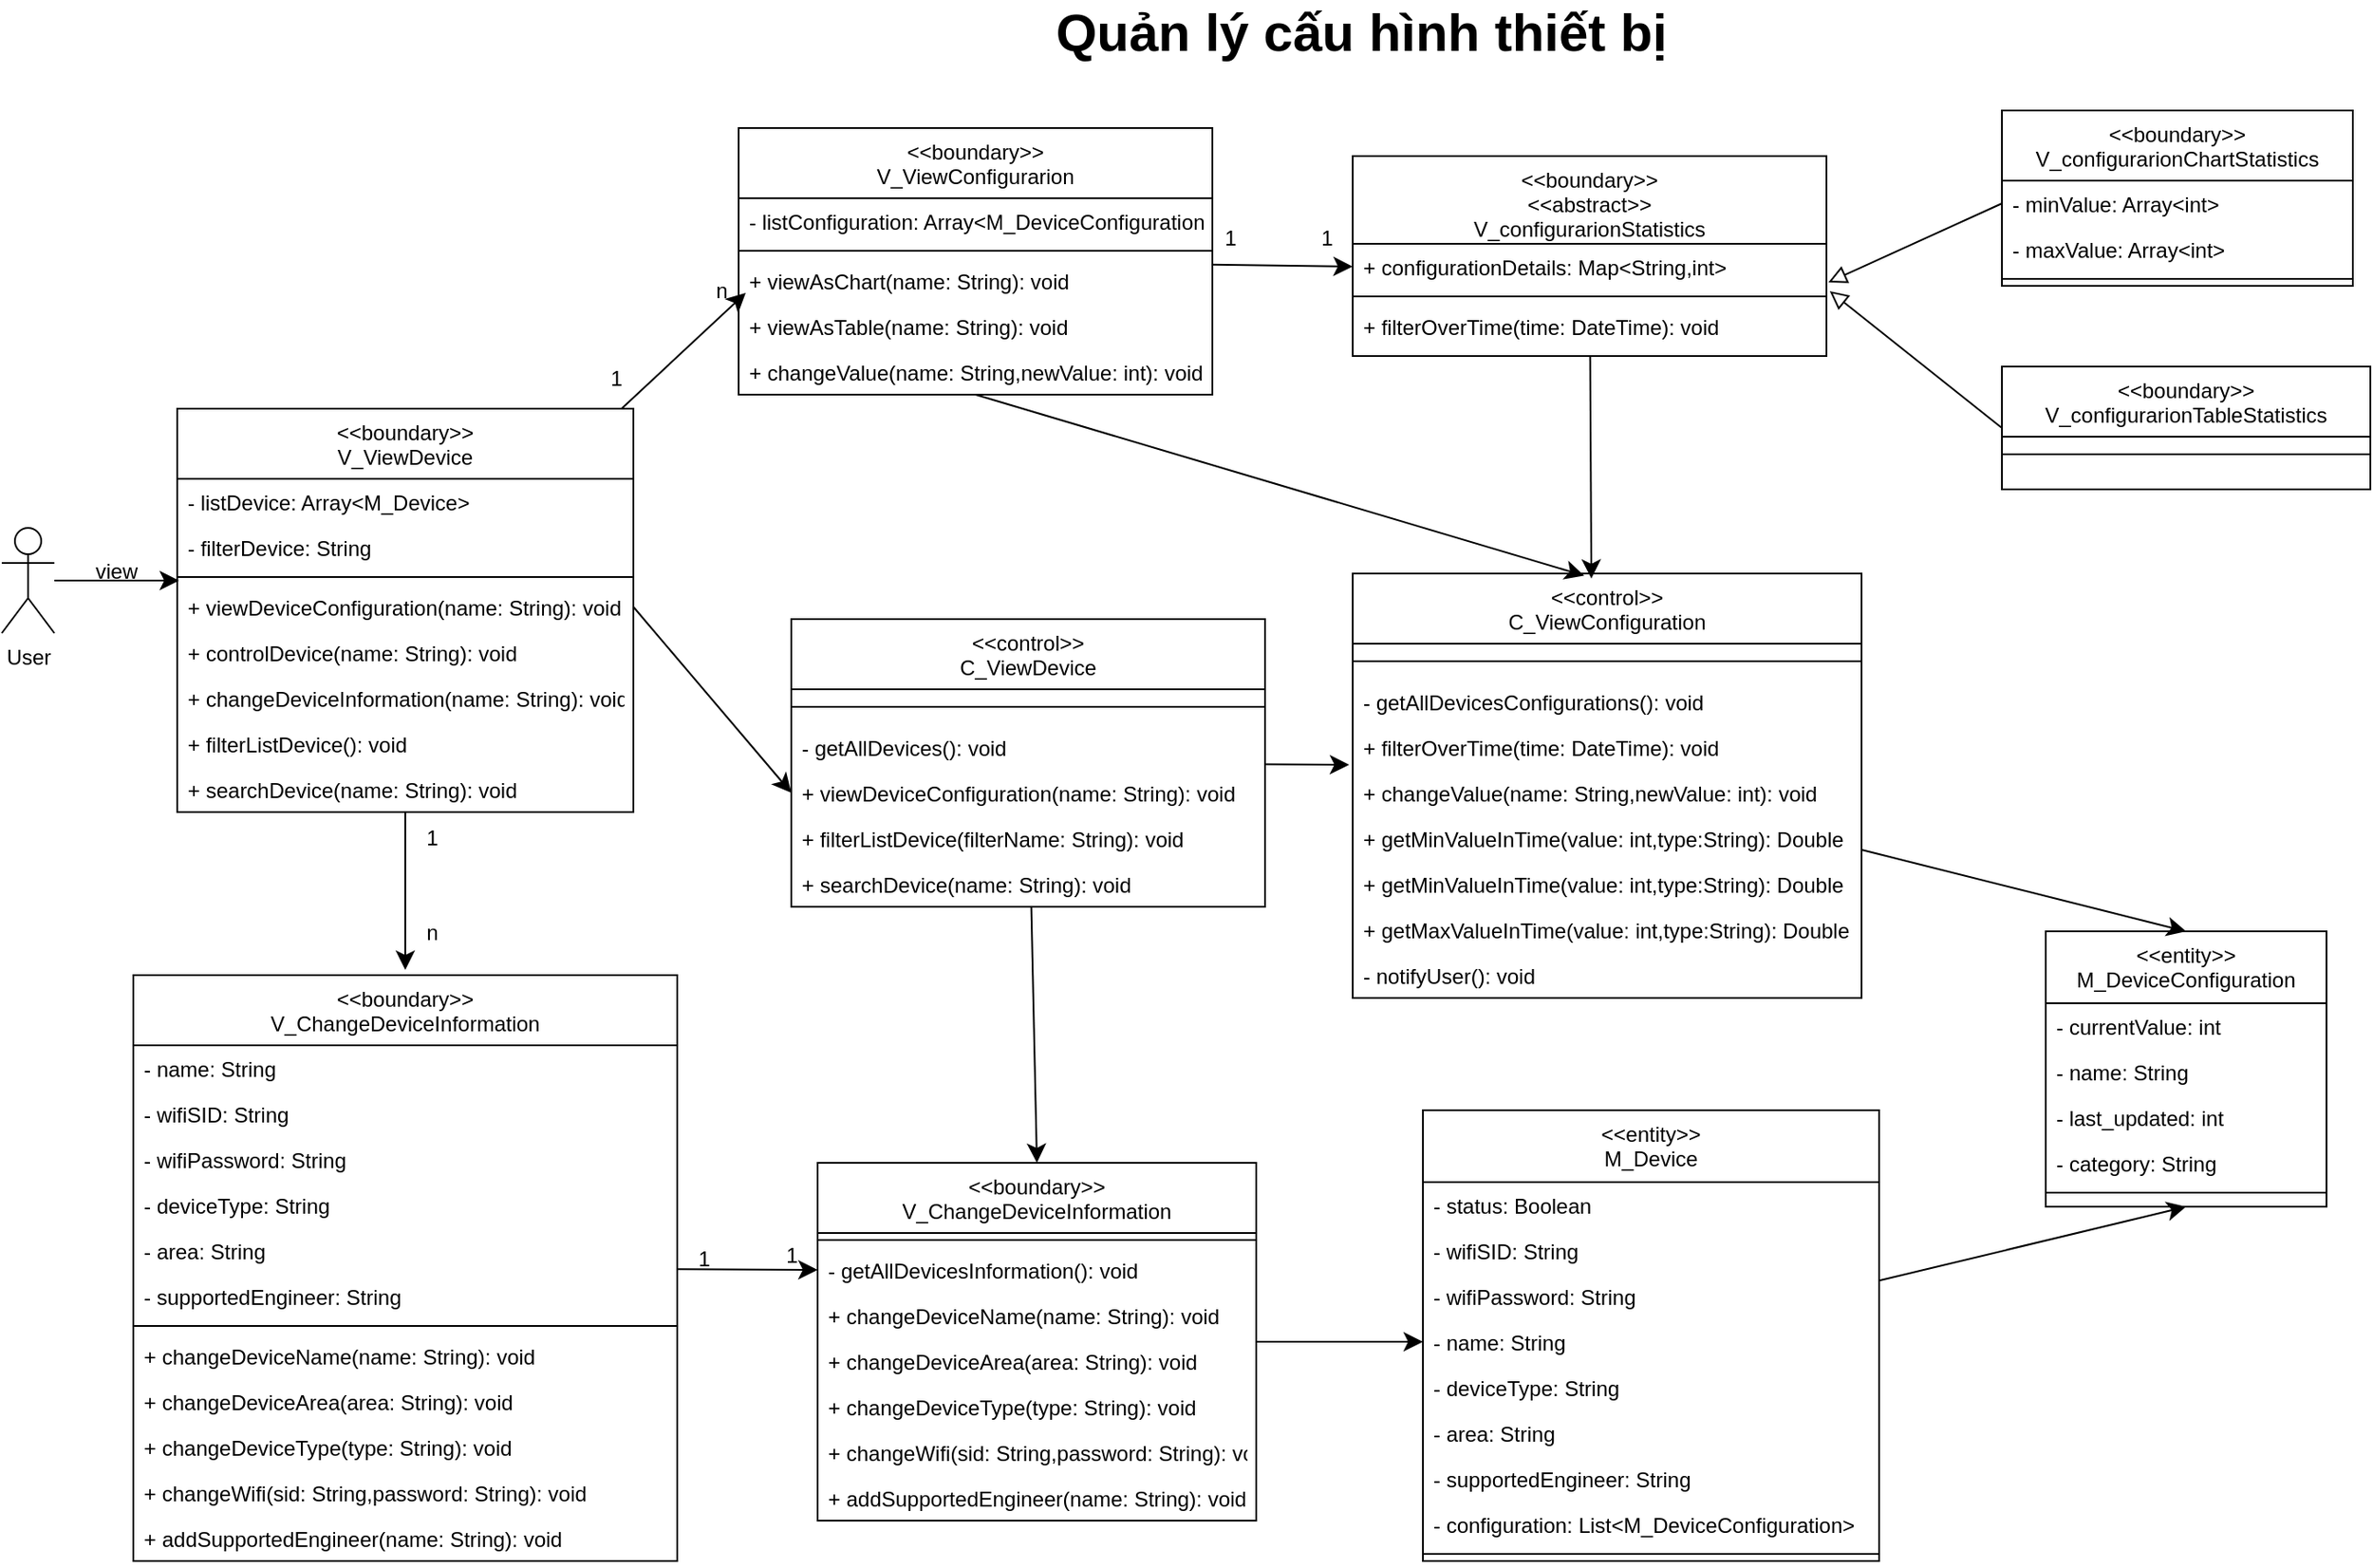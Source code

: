 <mxfile version="27.0.3">
  <diagram name="Trang-1" id="eJiJjpvT21NfM8UGQgcI">
    <mxGraphModel dx="2253" dy="1959" grid="1" gridSize="10" guides="1" tooltips="1" connect="1" arrows="1" fold="1" page="1" pageScale="1" pageWidth="827" pageHeight="1169" math="0" shadow="0">
      <root>
        <mxCell id="0" />
        <mxCell id="1" parent="0" />
        <mxCell id="5QkuTEQZuYpAWaHq0umf-1" value="User" style="shape=umlActor;verticalLabelPosition=bottom;verticalAlign=top;html=1;outlineConnect=0;" parent="1" vertex="1">
          <mxGeometry x="-110" y="198" width="30" height="60" as="geometry" />
        </mxCell>
        <mxCell id="5QkuTEQZuYpAWaHq0umf-2" style="edgeStyle=none;curved=1;rounded=0;orthogonalLoop=1;jettySize=auto;html=1;entryX=0;entryY=0.5;entryDx=0;entryDy=0;fontSize=12;startSize=8;endSize=8;" parent="1" source="5QkuTEQZuYpAWaHq0umf-3" target="5QkuTEQZuYpAWaHq0umf-45" edge="1">
          <mxGeometry relative="1" as="geometry" />
        </mxCell>
        <mxCell id="5QkuTEQZuYpAWaHq0umf-3" value="&lt;&lt;boundary&gt;&gt;&#xa;V_ViewConfigurarion&#xa;&#xa;" style="swimlane;fontStyle=0;align=center;verticalAlign=top;childLayout=stackLayout;horizontal=1;startSize=40;horizontalStack=0;resizeParent=1;resizeLast=0;collapsible=1;marginBottom=0;rounded=0;shadow=0;strokeWidth=1;" parent="1" vertex="1">
          <mxGeometry x="310" y="-30" width="270" height="152" as="geometry">
            <mxRectangle x="230" y="140" width="160" height="26" as="alternateBounds" />
          </mxGeometry>
        </mxCell>
        <mxCell id="5QkuTEQZuYpAWaHq0umf-4" value="- listConfiguration: Array&lt;M_DeviceConfiguration&gt;" style="text;align=left;verticalAlign=top;spacingLeft=4;spacingRight=4;overflow=hidden;rotatable=0;points=[[0,0.5],[1,0.5]];portConstraint=eastwest;" parent="5QkuTEQZuYpAWaHq0umf-3" vertex="1">
          <mxGeometry y="40" width="270" height="26" as="geometry" />
        </mxCell>
        <mxCell id="5QkuTEQZuYpAWaHq0umf-5" value="" style="line;html=1;strokeWidth=1;align=left;verticalAlign=middle;spacingTop=-1;spacingLeft=3;spacingRight=3;rotatable=0;labelPosition=right;points=[];portConstraint=eastwest;" parent="5QkuTEQZuYpAWaHq0umf-3" vertex="1">
          <mxGeometry y="66" width="270" height="8" as="geometry" />
        </mxCell>
        <mxCell id="5QkuTEQZuYpAWaHq0umf-6" value="+ viewAsChart(name: String): void" style="text;align=left;verticalAlign=top;spacingLeft=4;spacingRight=4;overflow=hidden;rotatable=0;points=[[0,0.5],[1,0.5]];portConstraint=eastwest;" parent="5QkuTEQZuYpAWaHq0umf-3" vertex="1">
          <mxGeometry y="74" width="270" height="26" as="geometry" />
        </mxCell>
        <mxCell id="5QkuTEQZuYpAWaHq0umf-7" value="+ viewAsTable(name: String): void" style="text;align=left;verticalAlign=top;spacingLeft=4;spacingRight=4;overflow=hidden;rotatable=0;points=[[0,0.5],[1,0.5]];portConstraint=eastwest;" parent="5QkuTEQZuYpAWaHq0umf-3" vertex="1">
          <mxGeometry y="100" width="270" height="26" as="geometry" />
        </mxCell>
        <mxCell id="5QkuTEQZuYpAWaHq0umf-8" value="+ changeValue(name: String,newValue: int): void" style="text;align=left;verticalAlign=top;spacingLeft=4;spacingRight=4;overflow=hidden;rotatable=0;points=[[0,0.5],[1,0.5]];portConstraint=eastwest;" parent="5QkuTEQZuYpAWaHq0umf-3" vertex="1">
          <mxGeometry y="126" width="270" height="26" as="geometry" />
        </mxCell>
        <mxCell id="5QkuTEQZuYpAWaHq0umf-9" value="&lt;&lt;entity&gt;&gt;&#xa;M_DeviceConfiguration" style="swimlane;fontStyle=0;align=center;verticalAlign=top;childLayout=stackLayout;horizontal=1;startSize=41;horizontalStack=0;resizeParent=1;resizeLast=0;collapsible=1;marginBottom=0;rounded=0;shadow=0;strokeWidth=1;" parent="1" vertex="1">
          <mxGeometry x="1055" y="428" width="160" height="157" as="geometry">
            <mxRectangle x="550" y="140" width="160" height="26" as="alternateBounds" />
          </mxGeometry>
        </mxCell>
        <mxCell id="5QkuTEQZuYpAWaHq0umf-10" value="- currentValue: int" style="text;align=left;verticalAlign=top;spacingLeft=4;spacingRight=4;overflow=hidden;rotatable=0;points=[[0,0.5],[1,0.5]];portConstraint=eastwest;" parent="5QkuTEQZuYpAWaHq0umf-9" vertex="1">
          <mxGeometry y="41" width="160" height="26" as="geometry" />
        </mxCell>
        <mxCell id="5QkuTEQZuYpAWaHq0umf-11" value="- name: String" style="text;align=left;verticalAlign=top;spacingLeft=4;spacingRight=4;overflow=hidden;rotatable=0;points=[[0,0.5],[1,0.5]];portConstraint=eastwest;rounded=0;shadow=0;html=0;" parent="5QkuTEQZuYpAWaHq0umf-9" vertex="1">
          <mxGeometry y="67" width="160" height="26" as="geometry" />
        </mxCell>
        <mxCell id="5QkuTEQZuYpAWaHq0umf-12" value="- last_updated: int" style="text;align=left;verticalAlign=top;spacingLeft=4;spacingRight=4;overflow=hidden;rotatable=0;points=[[0,0.5],[1,0.5]];portConstraint=eastwest;rounded=0;shadow=0;html=0;" parent="5QkuTEQZuYpAWaHq0umf-9" vertex="1">
          <mxGeometry y="93" width="160" height="26" as="geometry" />
        </mxCell>
        <mxCell id="5QkuTEQZuYpAWaHq0umf-13" value="- category: String" style="text;align=left;verticalAlign=top;spacingLeft=4;spacingRight=4;overflow=hidden;rotatable=0;points=[[0,0.5],[1,0.5]];portConstraint=eastwest;rounded=0;shadow=0;html=0;" parent="5QkuTEQZuYpAWaHq0umf-9" vertex="1">
          <mxGeometry y="119" width="160" height="26" as="geometry" />
        </mxCell>
        <mxCell id="5QkuTEQZuYpAWaHq0umf-14" value="" style="line;html=1;strokeWidth=1;align=left;verticalAlign=middle;spacingTop=-1;spacingLeft=3;spacingRight=3;rotatable=0;labelPosition=right;points=[];portConstraint=eastwest;" parent="5QkuTEQZuYpAWaHq0umf-9" vertex="1">
          <mxGeometry y="145" width="160" height="8" as="geometry" />
        </mxCell>
        <mxCell id="5QkuTEQZuYpAWaHq0umf-15" style="edgeStyle=none;curved=1;rounded=0;orthogonalLoop=1;jettySize=auto;html=1;entryX=0;entryY=0.5;entryDx=0;entryDy=0;fontSize=12;startSize=8;endSize=8;exitX=1;exitY=0.5;exitDx=0;exitDy=0;" parent="1" source="5QkuTEQZuYpAWaHq0umf-21" target="5QkuTEQZuYpAWaHq0umf-41" edge="1">
          <mxGeometry relative="1" as="geometry" />
        </mxCell>
        <mxCell id="5QkuTEQZuYpAWaHq0umf-16" style="edgeStyle=none;curved=1;rounded=0;orthogonalLoop=1;jettySize=auto;html=1;fontSize=12;startSize=8;endSize=8;" parent="1" source="5QkuTEQZuYpAWaHq0umf-17" edge="1">
          <mxGeometry relative="1" as="geometry">
            <mxPoint x="120" y="450" as="targetPoint" />
          </mxGeometry>
        </mxCell>
        <mxCell id="5QkuTEQZuYpAWaHq0umf-17" value="&lt;&lt;boundary&gt;&gt;&#xa;V_ViewDevice&#xa;&#xa;" style="swimlane;fontStyle=0;align=center;verticalAlign=top;childLayout=stackLayout;horizontal=1;startSize=40;horizontalStack=0;resizeParent=1;resizeLast=0;collapsible=1;marginBottom=0;rounded=0;shadow=0;strokeWidth=1;" parent="1" vertex="1">
          <mxGeometry x="-10" y="130" width="260" height="230" as="geometry">
            <mxRectangle x="230" y="140" width="160" height="26" as="alternateBounds" />
          </mxGeometry>
        </mxCell>
        <mxCell id="5QkuTEQZuYpAWaHq0umf-18" value="- listDevice: Array&lt;M_Device&gt;" style="text;align=left;verticalAlign=top;spacingLeft=4;spacingRight=4;overflow=hidden;rotatable=0;points=[[0,0.5],[1,0.5]];portConstraint=eastwest;" parent="5QkuTEQZuYpAWaHq0umf-17" vertex="1">
          <mxGeometry y="40" width="260" height="26" as="geometry" />
        </mxCell>
        <mxCell id="5QkuTEQZuYpAWaHq0umf-19" value="- filterDevice: String" style="text;align=left;verticalAlign=top;spacingLeft=4;spacingRight=4;overflow=hidden;rotatable=0;points=[[0,0.5],[1,0.5]];portConstraint=eastwest;" parent="5QkuTEQZuYpAWaHq0umf-17" vertex="1">
          <mxGeometry y="66" width="260" height="26" as="geometry" />
        </mxCell>
        <mxCell id="5QkuTEQZuYpAWaHq0umf-20" value="" style="line;html=1;strokeWidth=1;align=left;verticalAlign=middle;spacingTop=-1;spacingLeft=3;spacingRight=3;rotatable=0;labelPosition=right;points=[];portConstraint=eastwest;" parent="5QkuTEQZuYpAWaHq0umf-17" vertex="1">
          <mxGeometry y="92" width="260" height="8" as="geometry" />
        </mxCell>
        <mxCell id="5QkuTEQZuYpAWaHq0umf-21" value="+ viewDeviceConfiguration(name: String): void" style="text;align=left;verticalAlign=top;spacingLeft=4;spacingRight=4;overflow=hidden;rotatable=0;points=[[0,0.5],[1,0.5]];portConstraint=eastwest;" parent="5QkuTEQZuYpAWaHq0umf-17" vertex="1">
          <mxGeometry y="100" width="260" height="26" as="geometry" />
        </mxCell>
        <mxCell id="5QkuTEQZuYpAWaHq0umf-22" value="+ controlDevice(name: String): void" style="text;align=left;verticalAlign=top;spacingLeft=4;spacingRight=4;overflow=hidden;rotatable=0;points=[[0,0.5],[1,0.5]];portConstraint=eastwest;" parent="5QkuTEQZuYpAWaHq0umf-17" vertex="1">
          <mxGeometry y="126" width="260" height="26" as="geometry" />
        </mxCell>
        <mxCell id="5QkuTEQZuYpAWaHq0umf-23" value="+ changeDeviceInformation(name: String): void" style="text;align=left;verticalAlign=top;spacingLeft=4;spacingRight=4;overflow=hidden;rotatable=0;points=[[0,0.5],[1,0.5]];portConstraint=eastwest;" parent="5QkuTEQZuYpAWaHq0umf-17" vertex="1">
          <mxGeometry y="152" width="260" height="26" as="geometry" />
        </mxCell>
        <mxCell id="5QkuTEQZuYpAWaHq0umf-24" value="+ filterListDevice(): void" style="text;align=left;verticalAlign=top;spacingLeft=4;spacingRight=4;overflow=hidden;rotatable=0;points=[[0,0.5],[1,0.5]];portConstraint=eastwest;" parent="5QkuTEQZuYpAWaHq0umf-17" vertex="1">
          <mxGeometry y="178" width="260" height="26" as="geometry" />
        </mxCell>
        <mxCell id="5QkuTEQZuYpAWaHq0umf-25" value="+ searchDevice(name: String): void" style="text;align=left;verticalAlign=top;spacingLeft=4;spacingRight=4;overflow=hidden;rotatable=0;points=[[0,0.5],[1,0.5]];portConstraint=eastwest;" parent="5QkuTEQZuYpAWaHq0umf-17" vertex="1">
          <mxGeometry y="204" width="260" height="26" as="geometry" />
        </mxCell>
        <mxCell id="5QkuTEQZuYpAWaHq0umf-26" style="edgeStyle=none;curved=1;rounded=0;orthogonalLoop=1;jettySize=auto;html=1;entryX=0.5;entryY=1;entryDx=0;entryDy=0;fontSize=12;startSize=8;endSize=8;" parent="1" source="5QkuTEQZuYpAWaHq0umf-27" target="5QkuTEQZuYpAWaHq0umf-9" edge="1">
          <mxGeometry relative="1" as="geometry" />
        </mxCell>
        <mxCell id="5QkuTEQZuYpAWaHq0umf-27" value="&lt;&lt;entity&gt;&gt;&#xa;M_Device" style="swimlane;fontStyle=0;align=center;verticalAlign=top;childLayout=stackLayout;horizontal=1;startSize=41;horizontalStack=0;resizeParent=1;resizeLast=0;collapsible=1;marginBottom=0;rounded=0;shadow=0;strokeWidth=1;" parent="1" vertex="1">
          <mxGeometry x="700" y="530" width="260" height="257" as="geometry">
            <mxRectangle x="550" y="140" width="160" height="26" as="alternateBounds" />
          </mxGeometry>
        </mxCell>
        <mxCell id="5QkuTEQZuYpAWaHq0umf-28" value="- status: Boolean" style="text;align=left;verticalAlign=top;spacingLeft=4;spacingRight=4;overflow=hidden;rotatable=0;points=[[0,0.5],[1,0.5]];portConstraint=eastwest;" parent="5QkuTEQZuYpAWaHq0umf-27" vertex="1">
          <mxGeometry y="41" width="260" height="26" as="geometry" />
        </mxCell>
        <mxCell id="5QkuTEQZuYpAWaHq0umf-29" value="- wifiSID: String" style="text;align=left;verticalAlign=top;spacingLeft=4;spacingRight=4;overflow=hidden;rotatable=0;points=[[0,0.5],[1,0.5]];portConstraint=eastwest;" parent="5QkuTEQZuYpAWaHq0umf-27" vertex="1">
          <mxGeometry y="67" width="260" height="26" as="geometry" />
        </mxCell>
        <mxCell id="5QkuTEQZuYpAWaHq0umf-30" value="- wifiPassword: String" style="text;align=left;verticalAlign=top;spacingLeft=4;spacingRight=4;overflow=hidden;rotatable=0;points=[[0,0.5],[1,0.5]];portConstraint=eastwest;" parent="5QkuTEQZuYpAWaHq0umf-27" vertex="1">
          <mxGeometry y="93" width="260" height="26" as="geometry" />
        </mxCell>
        <mxCell id="5QkuTEQZuYpAWaHq0umf-31" value="- name: String" style="text;align=left;verticalAlign=top;spacingLeft=4;spacingRight=4;overflow=hidden;rotatable=0;points=[[0,0.5],[1,0.5]];portConstraint=eastwest;rounded=0;shadow=0;html=0;" parent="5QkuTEQZuYpAWaHq0umf-27" vertex="1">
          <mxGeometry y="119" width="260" height="26" as="geometry" />
        </mxCell>
        <mxCell id="5QkuTEQZuYpAWaHq0umf-32" value="- deviceType: String" style="text;align=left;verticalAlign=top;spacingLeft=4;spacingRight=4;overflow=hidden;rotatable=0;points=[[0,0.5],[1,0.5]];portConstraint=eastwest;rounded=0;shadow=0;html=0;" parent="5QkuTEQZuYpAWaHq0umf-27" vertex="1">
          <mxGeometry y="145" width="260" height="26" as="geometry" />
        </mxCell>
        <mxCell id="5QkuTEQZuYpAWaHq0umf-33" value="- area: String" style="text;align=left;verticalAlign=top;spacingLeft=4;spacingRight=4;overflow=hidden;rotatable=0;points=[[0,0.5],[1,0.5]];portConstraint=eastwest;rounded=0;shadow=0;html=0;" parent="5QkuTEQZuYpAWaHq0umf-27" vertex="1">
          <mxGeometry y="171" width="260" height="26" as="geometry" />
        </mxCell>
        <mxCell id="5QkuTEQZuYpAWaHq0umf-34" value="- supportedEngineer: String" style="text;align=left;verticalAlign=top;spacingLeft=4;spacingRight=4;overflow=hidden;rotatable=0;points=[[0,0.5],[1,0.5]];portConstraint=eastwest;rounded=0;shadow=0;html=0;" parent="5QkuTEQZuYpAWaHq0umf-27" vertex="1">
          <mxGeometry y="197" width="260" height="26" as="geometry" />
        </mxCell>
        <mxCell id="5QkuTEQZuYpAWaHq0umf-35" value="- configuration: List&lt;M_DeviceConfiguration&gt;" style="text;align=left;verticalAlign=top;spacingLeft=4;spacingRight=4;overflow=hidden;rotatable=0;points=[[0,0.5],[1,0.5]];portConstraint=eastwest;rounded=0;shadow=0;html=0;" parent="5QkuTEQZuYpAWaHq0umf-27" vertex="1">
          <mxGeometry y="223" width="260" height="26" as="geometry" />
        </mxCell>
        <mxCell id="5QkuTEQZuYpAWaHq0umf-36" value="" style="line;html=1;strokeWidth=1;align=left;verticalAlign=middle;spacingTop=-1;spacingLeft=3;spacingRight=3;rotatable=0;labelPosition=right;points=[];portConstraint=eastwest;" parent="5QkuTEQZuYpAWaHq0umf-27" vertex="1">
          <mxGeometry y="249" width="260" height="8" as="geometry" />
        </mxCell>
        <mxCell id="5QkuTEQZuYpAWaHq0umf-37" style="edgeStyle=none;curved=1;rounded=0;orthogonalLoop=1;jettySize=auto;html=1;entryX=0.5;entryY=0;entryDx=0;entryDy=0;fontSize=12;startSize=8;endSize=8;" parent="1" source="5QkuTEQZuYpAWaHq0umf-38" target="5QkuTEQZuYpAWaHq0umf-84" edge="1">
          <mxGeometry relative="1" as="geometry" />
        </mxCell>
        <mxCell id="5QkuTEQZuYpAWaHq0umf-38" value="&lt;&lt;control&gt;&gt;&#xa;C_ViewDevice&#xa;&#xa;" style="swimlane;fontStyle=0;align=center;verticalAlign=top;childLayout=stackLayout;horizontal=1;startSize=40;horizontalStack=0;resizeParent=1;resizeLast=0;collapsible=1;marginBottom=0;rounded=0;shadow=0;strokeWidth=1;" parent="1" vertex="1">
          <mxGeometry x="340" y="250" width="270" height="164" as="geometry">
            <mxRectangle x="230" y="140" width="160" height="26" as="alternateBounds" />
          </mxGeometry>
        </mxCell>
        <mxCell id="5QkuTEQZuYpAWaHq0umf-39" value="" style="line;html=1;strokeWidth=1;align=left;verticalAlign=middle;spacingTop=-1;spacingLeft=3;spacingRight=3;rotatable=0;labelPosition=right;points=[];portConstraint=eastwest;" parent="5QkuTEQZuYpAWaHq0umf-38" vertex="1">
          <mxGeometry y="40" width="270" height="20" as="geometry" />
        </mxCell>
        <mxCell id="5QkuTEQZuYpAWaHq0umf-40" value="- getAllDevices(): void" style="text;align=left;verticalAlign=top;spacingLeft=4;spacingRight=4;overflow=hidden;rotatable=0;points=[[0,0.5],[1,0.5]];portConstraint=eastwest;" parent="5QkuTEQZuYpAWaHq0umf-38" vertex="1">
          <mxGeometry y="60" width="270" height="26" as="geometry" />
        </mxCell>
        <mxCell id="5QkuTEQZuYpAWaHq0umf-41" value="+ viewDeviceConfiguration(name: String): void" style="text;align=left;verticalAlign=top;spacingLeft=4;spacingRight=4;overflow=hidden;rotatable=0;points=[[0,0.5],[1,0.5]];portConstraint=eastwest;" parent="5QkuTEQZuYpAWaHq0umf-38" vertex="1">
          <mxGeometry y="86" width="270" height="26" as="geometry" />
        </mxCell>
        <mxCell id="5QkuTEQZuYpAWaHq0umf-42" value="+ filterListDevice(filterName: String): void" style="text;align=left;verticalAlign=top;spacingLeft=4;spacingRight=4;overflow=hidden;rotatable=0;points=[[0,0.5],[1,0.5]];portConstraint=eastwest;" parent="5QkuTEQZuYpAWaHq0umf-38" vertex="1">
          <mxGeometry y="112" width="270" height="26" as="geometry" />
        </mxCell>
        <mxCell id="5QkuTEQZuYpAWaHq0umf-43" value="+ searchDevice(name: String): void" style="text;align=left;verticalAlign=top;spacingLeft=4;spacingRight=4;overflow=hidden;rotatable=0;points=[[0,0.5],[1,0.5]];portConstraint=eastwest;" parent="5QkuTEQZuYpAWaHq0umf-38" vertex="1">
          <mxGeometry y="138" width="270" height="26" as="geometry" />
        </mxCell>
        <mxCell id="5QkuTEQZuYpAWaHq0umf-44" value="&lt;&lt;boundary&gt;&gt;&#xa;&lt;&lt;abstract&gt;&gt;&#xa;V_configurarionStatistics&#xa;&#xa;" style="swimlane;fontStyle=0;align=center;verticalAlign=top;childLayout=stackLayout;horizontal=1;startSize=50;horizontalStack=0;resizeParent=1;resizeLast=0;collapsible=1;marginBottom=0;rounded=0;shadow=0;strokeWidth=1;" parent="1" vertex="1">
          <mxGeometry x="660" y="-14" width="270" height="114" as="geometry">
            <mxRectangle x="230" y="140" width="160" height="26" as="alternateBounds" />
          </mxGeometry>
        </mxCell>
        <mxCell id="5QkuTEQZuYpAWaHq0umf-45" value="+ configurationDetails: Map&lt;String,int&gt;" style="text;align=left;verticalAlign=top;spacingLeft=4;spacingRight=4;overflow=hidden;rotatable=0;points=[[0,0.5],[1,0.5]];portConstraint=eastwest;" parent="5QkuTEQZuYpAWaHq0umf-44" vertex="1">
          <mxGeometry y="50" width="270" height="26" as="geometry" />
        </mxCell>
        <mxCell id="5QkuTEQZuYpAWaHq0umf-46" value="" style="line;html=1;strokeWidth=1;align=left;verticalAlign=middle;spacingTop=-1;spacingLeft=3;spacingRight=3;rotatable=0;labelPosition=right;points=[];portConstraint=eastwest;" parent="5QkuTEQZuYpAWaHq0umf-44" vertex="1">
          <mxGeometry y="76" width="270" height="8" as="geometry" />
        </mxCell>
        <mxCell id="5QkuTEQZuYpAWaHq0umf-47" value="+ filterOverTime(time: DateTime): void" style="text;align=left;verticalAlign=top;spacingLeft=4;spacingRight=4;overflow=hidden;rotatable=0;points=[[0,0.5],[1,0.5]];portConstraint=eastwest;" parent="5QkuTEQZuYpAWaHq0umf-44" vertex="1">
          <mxGeometry y="84" width="270" height="26" as="geometry" />
        </mxCell>
        <mxCell id="5QkuTEQZuYpAWaHq0umf-48" value="&lt;&lt;boundary&gt;&gt;&#xa;V_configurarionChartStatistics&#xa;&#xa;" style="swimlane;fontStyle=0;align=center;verticalAlign=top;childLayout=stackLayout;horizontal=1;startSize=40;horizontalStack=0;resizeParent=1;resizeLast=0;collapsible=1;marginBottom=0;rounded=0;shadow=0;strokeWidth=1;" parent="1" vertex="1">
          <mxGeometry x="1030" y="-40" width="200" height="100" as="geometry">
            <mxRectangle x="230" y="140" width="160" height="26" as="alternateBounds" />
          </mxGeometry>
        </mxCell>
        <mxCell id="5QkuTEQZuYpAWaHq0umf-49" value="- minValue: Array&lt;int&gt;" style="text;align=left;verticalAlign=top;spacingLeft=4;spacingRight=4;overflow=hidden;rotatable=0;points=[[0,0.5],[1,0.5]];portConstraint=eastwest;" parent="5QkuTEQZuYpAWaHq0umf-48" vertex="1">
          <mxGeometry y="40" width="200" height="26" as="geometry" />
        </mxCell>
        <mxCell id="5QkuTEQZuYpAWaHq0umf-50" value="- maxValue: Array&lt;int&gt;" style="text;align=left;verticalAlign=top;spacingLeft=4;spacingRight=4;overflow=hidden;rotatable=0;points=[[0,0.5],[1,0.5]];portConstraint=eastwest;" parent="5QkuTEQZuYpAWaHq0umf-48" vertex="1">
          <mxGeometry y="66" width="200" height="26" as="geometry" />
        </mxCell>
        <mxCell id="5QkuTEQZuYpAWaHq0umf-51" value="" style="line;html=1;strokeWidth=1;align=left;verticalAlign=middle;spacingTop=-1;spacingLeft=3;spacingRight=3;rotatable=0;labelPosition=right;points=[];portConstraint=eastwest;" parent="5QkuTEQZuYpAWaHq0umf-48" vertex="1">
          <mxGeometry y="92" width="200" height="8" as="geometry" />
        </mxCell>
        <mxCell id="5QkuTEQZuYpAWaHq0umf-52" value="&lt;&lt;boundary&gt;&gt;&#xa;V_configurarionTableStatistics&#xa;&#xa;" style="swimlane;fontStyle=0;align=center;verticalAlign=top;childLayout=stackLayout;horizontal=1;startSize=40;horizontalStack=0;resizeParent=1;resizeLast=0;collapsible=1;marginBottom=0;rounded=0;shadow=0;strokeWidth=1;" parent="1" vertex="1">
          <mxGeometry x="1030" y="106" width="210" height="70" as="geometry">
            <mxRectangle x="230" y="140" width="160" height="26" as="alternateBounds" />
          </mxGeometry>
        </mxCell>
        <mxCell id="5QkuTEQZuYpAWaHq0umf-53" value="" style="line;html=1;strokeWidth=1;align=left;verticalAlign=middle;spacingTop=-1;spacingLeft=3;spacingRight=3;rotatable=0;labelPosition=right;points=[];portConstraint=eastwest;" parent="5QkuTEQZuYpAWaHq0umf-52" vertex="1">
          <mxGeometry y="40" width="210" height="20" as="geometry" />
        </mxCell>
        <mxCell id="5QkuTEQZuYpAWaHq0umf-54" style="edgeStyle=none;curved=1;rounded=0;orthogonalLoop=1;jettySize=auto;html=1;exitX=0;exitY=0.5;exitDx=0;exitDy=0;entryX=1.007;entryY=1.038;entryDx=0;entryDy=0;entryPerimeter=0;fontSize=12;startSize=8;endSize=8;endArrow=block;endFill=0;" parent="1" source="5QkuTEQZuYpAWaHq0umf-52" target="5QkuTEQZuYpAWaHq0umf-45" edge="1">
          <mxGeometry relative="1" as="geometry" />
        </mxCell>
        <mxCell id="5QkuTEQZuYpAWaHq0umf-55" style="edgeStyle=none;curved=1;rounded=0;orthogonalLoop=1;jettySize=auto;html=1;exitX=0;exitY=0.5;exitDx=0;exitDy=0;entryX=1.004;entryY=0.846;entryDx=0;entryDy=0;entryPerimeter=0;fontSize=12;startSize=8;endSize=8;endArrow=block;endFill=0;" parent="1" source="5QkuTEQZuYpAWaHq0umf-49" target="5QkuTEQZuYpAWaHq0umf-45" edge="1">
          <mxGeometry relative="1" as="geometry" />
        </mxCell>
        <mxCell id="5QkuTEQZuYpAWaHq0umf-56" style="edgeStyle=none;curved=1;rounded=0;orthogonalLoop=1;jettySize=auto;html=1;entryX=0.5;entryY=0;entryDx=0;entryDy=0;fontSize=12;startSize=8;endSize=8;" parent="1" source="5QkuTEQZuYpAWaHq0umf-57" target="5QkuTEQZuYpAWaHq0umf-9" edge="1">
          <mxGeometry relative="1" as="geometry" />
        </mxCell>
        <mxCell id="5QkuTEQZuYpAWaHq0umf-57" value="&lt;&lt;control&gt;&gt;&#xa;C_ViewConfiguration&#xa;&#xa;" style="swimlane;fontStyle=0;align=center;verticalAlign=top;childLayout=stackLayout;horizontal=1;startSize=40;horizontalStack=0;resizeParent=1;resizeLast=0;collapsible=1;marginBottom=0;rounded=0;shadow=0;strokeWidth=1;" parent="1" vertex="1">
          <mxGeometry x="660" y="224" width="290" height="242" as="geometry">
            <mxRectangle x="230" y="140" width="160" height="26" as="alternateBounds" />
          </mxGeometry>
        </mxCell>
        <mxCell id="5QkuTEQZuYpAWaHq0umf-58" value="" style="line;html=1;strokeWidth=1;align=left;verticalAlign=middle;spacingTop=-1;spacingLeft=3;spacingRight=3;rotatable=0;labelPosition=right;points=[];portConstraint=eastwest;" parent="5QkuTEQZuYpAWaHq0umf-57" vertex="1">
          <mxGeometry y="40" width="290" height="20" as="geometry" />
        </mxCell>
        <mxCell id="5QkuTEQZuYpAWaHq0umf-59" value="- getAllDevicesConfigurations(): void" style="text;align=left;verticalAlign=top;spacingLeft=4;spacingRight=4;overflow=hidden;rotatable=0;points=[[0,0.5],[1,0.5]];portConstraint=eastwest;" parent="5QkuTEQZuYpAWaHq0umf-57" vertex="1">
          <mxGeometry y="60" width="290" height="26" as="geometry" />
        </mxCell>
        <mxCell id="5QkuTEQZuYpAWaHq0umf-60" value="+ filterOverTime(time: DateTime): void" style="text;align=left;verticalAlign=top;spacingLeft=4;spacingRight=4;overflow=hidden;rotatable=0;points=[[0,0.5],[1,0.5]];portConstraint=eastwest;" parent="5QkuTEQZuYpAWaHq0umf-57" vertex="1">
          <mxGeometry y="86" width="290" height="26" as="geometry" />
        </mxCell>
        <mxCell id="5QkuTEQZuYpAWaHq0umf-61" value="+ changeValue(name: String,newValue: int): void" style="text;align=left;verticalAlign=top;spacingLeft=4;spacingRight=4;overflow=hidden;rotatable=0;points=[[0,0.5],[1,0.5]];portConstraint=eastwest;" parent="5QkuTEQZuYpAWaHq0umf-57" vertex="1">
          <mxGeometry y="112" width="290" height="26" as="geometry" />
        </mxCell>
        <mxCell id="5QkuTEQZuYpAWaHq0umf-62" value="+ getMinValueInTime(value: int,type:String): Double" style="text;align=left;verticalAlign=top;spacingLeft=4;spacingRight=4;overflow=hidden;rotatable=0;points=[[0,0.5],[1,0.5]];portConstraint=eastwest;" parent="5QkuTEQZuYpAWaHq0umf-57" vertex="1">
          <mxGeometry y="138" width="290" height="26" as="geometry" />
        </mxCell>
        <mxCell id="5QkuTEQZuYpAWaHq0umf-63" value="+ getMinValueInTime(value: int,type:String): Double" style="text;align=left;verticalAlign=top;spacingLeft=4;spacingRight=4;overflow=hidden;rotatable=0;points=[[0,0.5],[1,0.5]];portConstraint=eastwest;" parent="5QkuTEQZuYpAWaHq0umf-57" vertex="1">
          <mxGeometry y="164" width="290" height="26" as="geometry" />
        </mxCell>
        <mxCell id="5QkuTEQZuYpAWaHq0umf-64" value="+ getMaxValueInTime(value: int,type:String): Double" style="text;align=left;verticalAlign=top;spacingLeft=4;spacingRight=4;overflow=hidden;rotatable=0;points=[[0,0.5],[1,0.5]];portConstraint=eastwest;" parent="5QkuTEQZuYpAWaHq0umf-57" vertex="1">
          <mxGeometry y="190" width="290" height="26" as="geometry" />
        </mxCell>
        <mxCell id="5QkuTEQZuYpAWaHq0umf-65" value="- notifyUser(): void" style="text;align=left;verticalAlign=top;spacingLeft=4;spacingRight=4;overflow=hidden;rotatable=0;points=[[0,0.5],[1,0.5]];portConstraint=eastwest;" parent="5QkuTEQZuYpAWaHq0umf-57" vertex="1">
          <mxGeometry y="216" width="290" height="26" as="geometry" />
        </mxCell>
        <mxCell id="5QkuTEQZuYpAWaHq0umf-66" style="edgeStyle=none;curved=1;rounded=0;orthogonalLoop=1;jettySize=auto;html=1;entryX=0.469;entryY=0.012;entryDx=0;entryDy=0;entryPerimeter=0;fontSize=12;startSize=8;endSize=8;" parent="1" source="5QkuTEQZuYpAWaHq0umf-44" target="5QkuTEQZuYpAWaHq0umf-57" edge="1">
          <mxGeometry relative="1" as="geometry" />
        </mxCell>
        <mxCell id="5QkuTEQZuYpAWaHq0umf-67" style="edgeStyle=none;curved=1;rounded=0;orthogonalLoop=1;jettySize=auto;html=1;entryX=0.004;entryY=-0.077;entryDx=0;entryDy=0;entryPerimeter=0;fontSize=12;startSize=8;endSize=8;" parent="1" source="5QkuTEQZuYpAWaHq0umf-1" target="5QkuTEQZuYpAWaHq0umf-21" edge="1">
          <mxGeometry relative="1" as="geometry" />
        </mxCell>
        <mxCell id="5QkuTEQZuYpAWaHq0umf-68" style="edgeStyle=none;curved=1;rounded=0;orthogonalLoop=1;jettySize=auto;html=1;entryX=0;entryY=0.5;entryDx=0;entryDy=0;fontSize=12;startSize=8;endSize=8;" parent="1" source="5QkuTEQZuYpAWaHq0umf-69" target="5QkuTEQZuYpAWaHq0umf-86" edge="1">
          <mxGeometry relative="1" as="geometry" />
        </mxCell>
        <mxCell id="5QkuTEQZuYpAWaHq0umf-69" value="&lt;&lt;boundary&gt;&gt;&#xa;V_ChangeDeviceInformation&#xa;&#xa;" style="swimlane;fontStyle=0;align=center;verticalAlign=top;childLayout=stackLayout;horizontal=1;startSize=40;horizontalStack=0;resizeParent=1;resizeLast=0;collapsible=1;marginBottom=0;rounded=0;shadow=0;strokeWidth=1;" parent="1" vertex="1">
          <mxGeometry x="-35" y="453" width="310" height="334" as="geometry">
            <mxRectangle x="230" y="140" width="160" height="26" as="alternateBounds" />
          </mxGeometry>
        </mxCell>
        <mxCell id="5QkuTEQZuYpAWaHq0umf-70" value="- name: String" style="text;align=left;verticalAlign=top;spacingLeft=4;spacingRight=4;overflow=hidden;rotatable=0;points=[[0,0.5],[1,0.5]];portConstraint=eastwest;rounded=0;shadow=0;html=0;" parent="5QkuTEQZuYpAWaHq0umf-69" vertex="1">
          <mxGeometry y="40" width="310" height="26" as="geometry" />
        </mxCell>
        <mxCell id="5QkuTEQZuYpAWaHq0umf-71" value="- wifiSID: String" style="text;align=left;verticalAlign=top;spacingLeft=4;spacingRight=4;overflow=hidden;rotatable=0;points=[[0,0.5],[1,0.5]];portConstraint=eastwest;" parent="5QkuTEQZuYpAWaHq0umf-69" vertex="1">
          <mxGeometry y="66" width="310" height="26" as="geometry" />
        </mxCell>
        <mxCell id="5QkuTEQZuYpAWaHq0umf-72" value="- wifiPassword: String" style="text;align=left;verticalAlign=top;spacingLeft=4;spacingRight=4;overflow=hidden;rotatable=0;points=[[0,0.5],[1,0.5]];portConstraint=eastwest;" parent="5QkuTEQZuYpAWaHq0umf-69" vertex="1">
          <mxGeometry y="92" width="310" height="26" as="geometry" />
        </mxCell>
        <mxCell id="5QkuTEQZuYpAWaHq0umf-73" value="- deviceType: String" style="text;align=left;verticalAlign=top;spacingLeft=4;spacingRight=4;overflow=hidden;rotatable=0;points=[[0,0.5],[1,0.5]];portConstraint=eastwest;rounded=0;shadow=0;html=0;" parent="5QkuTEQZuYpAWaHq0umf-69" vertex="1">
          <mxGeometry y="118" width="310" height="26" as="geometry" />
        </mxCell>
        <mxCell id="5QkuTEQZuYpAWaHq0umf-74" value="- area: String" style="text;align=left;verticalAlign=top;spacingLeft=4;spacingRight=4;overflow=hidden;rotatable=0;points=[[0,0.5],[1,0.5]];portConstraint=eastwest;rounded=0;shadow=0;html=0;" parent="5QkuTEQZuYpAWaHq0umf-69" vertex="1">
          <mxGeometry y="144" width="310" height="26" as="geometry" />
        </mxCell>
        <mxCell id="5QkuTEQZuYpAWaHq0umf-75" value="- supportedEngineer: String" style="text;align=left;verticalAlign=top;spacingLeft=4;spacingRight=4;overflow=hidden;rotatable=0;points=[[0,0.5],[1,0.5]];portConstraint=eastwest;rounded=0;shadow=0;html=0;" parent="5QkuTEQZuYpAWaHq0umf-69" vertex="1">
          <mxGeometry y="170" width="310" height="26" as="geometry" />
        </mxCell>
        <mxCell id="5QkuTEQZuYpAWaHq0umf-76" value="" style="line;html=1;strokeWidth=1;align=left;verticalAlign=middle;spacingTop=-1;spacingLeft=3;spacingRight=3;rotatable=0;labelPosition=right;points=[];portConstraint=eastwest;" parent="5QkuTEQZuYpAWaHq0umf-69" vertex="1">
          <mxGeometry y="196" width="310" height="8" as="geometry" />
        </mxCell>
        <mxCell id="5QkuTEQZuYpAWaHq0umf-77" value="+ changeDeviceName(name: String): void" style="text;align=left;verticalAlign=top;spacingLeft=4;spacingRight=4;overflow=hidden;rotatable=0;points=[[0,0.5],[1,0.5]];portConstraint=eastwest;" parent="5QkuTEQZuYpAWaHq0umf-69" vertex="1">
          <mxGeometry y="204" width="310" height="26" as="geometry" />
        </mxCell>
        <mxCell id="5QkuTEQZuYpAWaHq0umf-78" value="+ changeDeviceArea(area: String): void" style="text;align=left;verticalAlign=top;spacingLeft=4;spacingRight=4;overflow=hidden;rotatable=0;points=[[0,0.5],[1,0.5]];portConstraint=eastwest;" parent="5QkuTEQZuYpAWaHq0umf-69" vertex="1">
          <mxGeometry y="230" width="310" height="26" as="geometry" />
        </mxCell>
        <mxCell id="5QkuTEQZuYpAWaHq0umf-79" value="+ changeDeviceType(type: String): void" style="text;align=left;verticalAlign=top;spacingLeft=4;spacingRight=4;overflow=hidden;rotatable=0;points=[[0,0.5],[1,0.5]];portConstraint=eastwest;" parent="5QkuTEQZuYpAWaHq0umf-69" vertex="1">
          <mxGeometry y="256" width="310" height="26" as="geometry" />
        </mxCell>
        <mxCell id="5QkuTEQZuYpAWaHq0umf-80" value="+ changeWifi(sid: String,password: String): void" style="text;align=left;verticalAlign=top;spacingLeft=4;spacingRight=4;overflow=hidden;rotatable=0;points=[[0,0.5],[1,0.5]];portConstraint=eastwest;" parent="5QkuTEQZuYpAWaHq0umf-69" vertex="1">
          <mxGeometry y="282" width="310" height="26" as="geometry" />
        </mxCell>
        <mxCell id="5QkuTEQZuYpAWaHq0umf-81" value="+ addSupportedEngineer(name: String): void" style="text;align=left;verticalAlign=top;spacingLeft=4;spacingRight=4;overflow=hidden;rotatable=0;points=[[0,0.5],[1,0.5]];portConstraint=eastwest;" parent="5QkuTEQZuYpAWaHq0umf-69" vertex="1">
          <mxGeometry y="308" width="310" height="26" as="geometry" />
        </mxCell>
        <mxCell id="5QkuTEQZuYpAWaHq0umf-82" style="edgeStyle=none;curved=1;rounded=0;orthogonalLoop=1;jettySize=auto;html=1;entryX=0.015;entryY=0.769;entryDx=0;entryDy=0;entryPerimeter=0;fontSize=12;startSize=8;endSize=8;" parent="1" source="5QkuTEQZuYpAWaHq0umf-17" target="5QkuTEQZuYpAWaHq0umf-6" edge="1">
          <mxGeometry relative="1" as="geometry" />
        </mxCell>
        <mxCell id="5QkuTEQZuYpAWaHq0umf-83" style="edgeStyle=none;curved=1;rounded=0;orthogonalLoop=1;jettySize=auto;html=1;entryX=0;entryY=0.5;entryDx=0;entryDy=0;fontSize=12;startSize=8;endSize=8;" parent="1" source="5QkuTEQZuYpAWaHq0umf-84" target="5QkuTEQZuYpAWaHq0umf-31" edge="1">
          <mxGeometry relative="1" as="geometry" />
        </mxCell>
        <mxCell id="5QkuTEQZuYpAWaHq0umf-84" value="&lt;&lt;boundary&gt;&gt;&#xa;V_ChangeDeviceInformation&#xa;&#xa;" style="swimlane;fontStyle=0;align=center;verticalAlign=top;childLayout=stackLayout;horizontal=1;startSize=40;horizontalStack=0;resizeParent=1;resizeLast=0;collapsible=1;marginBottom=0;rounded=0;shadow=0;strokeWidth=1;" parent="1" vertex="1">
          <mxGeometry x="355" y="560" width="250" height="204" as="geometry">
            <mxRectangle x="230" y="140" width="160" height="26" as="alternateBounds" />
          </mxGeometry>
        </mxCell>
        <mxCell id="5QkuTEQZuYpAWaHq0umf-85" value="" style="line;html=1;strokeWidth=1;align=left;verticalAlign=middle;spacingTop=-1;spacingLeft=3;spacingRight=3;rotatable=0;labelPosition=right;points=[];portConstraint=eastwest;" parent="5QkuTEQZuYpAWaHq0umf-84" vertex="1">
          <mxGeometry y="40" width="250" height="8" as="geometry" />
        </mxCell>
        <mxCell id="5QkuTEQZuYpAWaHq0umf-86" value="- getAllDevicesInformation(): void" style="text;align=left;verticalAlign=top;spacingLeft=4;spacingRight=4;overflow=hidden;rotatable=0;points=[[0,0.5],[1,0.5]];portConstraint=eastwest;" parent="5QkuTEQZuYpAWaHq0umf-84" vertex="1">
          <mxGeometry y="48" width="250" height="26" as="geometry" />
        </mxCell>
        <mxCell id="5QkuTEQZuYpAWaHq0umf-87" value="+ changeDeviceName(name: String): void" style="text;align=left;verticalAlign=top;spacingLeft=4;spacingRight=4;overflow=hidden;rotatable=0;points=[[0,0.5],[1,0.5]];portConstraint=eastwest;" parent="5QkuTEQZuYpAWaHq0umf-84" vertex="1">
          <mxGeometry y="74" width="250" height="26" as="geometry" />
        </mxCell>
        <mxCell id="5QkuTEQZuYpAWaHq0umf-88" value="+ changeDeviceArea(area: String): void" style="text;align=left;verticalAlign=top;spacingLeft=4;spacingRight=4;overflow=hidden;rotatable=0;points=[[0,0.5],[1,0.5]];portConstraint=eastwest;" parent="5QkuTEQZuYpAWaHq0umf-84" vertex="1">
          <mxGeometry y="100" width="250" height="26" as="geometry" />
        </mxCell>
        <mxCell id="5QkuTEQZuYpAWaHq0umf-89" value="+ changeDeviceType(type: String): void" style="text;align=left;verticalAlign=top;spacingLeft=4;spacingRight=4;overflow=hidden;rotatable=0;points=[[0,0.5],[1,0.5]];portConstraint=eastwest;" parent="5QkuTEQZuYpAWaHq0umf-84" vertex="1">
          <mxGeometry y="126" width="250" height="26" as="geometry" />
        </mxCell>
        <mxCell id="5QkuTEQZuYpAWaHq0umf-90" value="+ changeWifi(sid: String,password: String): void" style="text;align=left;verticalAlign=top;spacingLeft=4;spacingRight=4;overflow=hidden;rotatable=0;points=[[0,0.5],[1,0.5]];portConstraint=eastwest;" parent="5QkuTEQZuYpAWaHq0umf-84" vertex="1">
          <mxGeometry y="152" width="250" height="26" as="geometry" />
        </mxCell>
        <mxCell id="5QkuTEQZuYpAWaHq0umf-91" value="+ addSupportedEngineer(name: String): void" style="text;align=left;verticalAlign=top;spacingLeft=4;spacingRight=4;overflow=hidden;rotatable=0;points=[[0,0.5],[1,0.5]];portConstraint=eastwest;" parent="5QkuTEQZuYpAWaHq0umf-84" vertex="1">
          <mxGeometry y="178" width="250" height="26" as="geometry" />
        </mxCell>
        <mxCell id="5QkuTEQZuYpAWaHq0umf-92" style="edgeStyle=none;curved=1;rounded=0;orthogonalLoop=1;jettySize=auto;html=1;exitX=0.5;exitY=1;exitDx=0;exitDy=0;entryX=0.455;entryY=0.005;entryDx=0;entryDy=0;entryPerimeter=0;fontSize=12;startSize=8;endSize=8;" parent="1" source="5QkuTEQZuYpAWaHq0umf-3" target="5QkuTEQZuYpAWaHq0umf-57" edge="1">
          <mxGeometry relative="1" as="geometry" />
        </mxCell>
        <mxCell id="5QkuTEQZuYpAWaHq0umf-93" style="edgeStyle=none;curved=1;rounded=0;orthogonalLoop=1;jettySize=auto;html=1;entryX=-0.007;entryY=0.885;entryDx=0;entryDy=0;entryPerimeter=0;fontSize=12;startSize=8;endSize=8;" parent="1" source="5QkuTEQZuYpAWaHq0umf-38" target="5QkuTEQZuYpAWaHq0umf-60" edge="1">
          <mxGeometry relative="1" as="geometry" />
        </mxCell>
        <mxCell id="5QkuTEQZuYpAWaHq0umf-94" value="&lt;font style=&quot;font-size: 30px;&quot;&gt;&lt;b&gt;Quản lý cấu hình thiết bị&lt;/b&gt;&lt;/font&gt;" style="text;html=1;align=center;verticalAlign=middle;whiteSpace=wrap;rounded=0;" parent="1" vertex="1">
          <mxGeometry x="480" y="-100" width="370" height="30" as="geometry" />
        </mxCell>
        <mxCell id="p-ELueNb0Otu8k4H7-oV-1" value="1" style="text;html=1;align=center;verticalAlign=middle;resizable=0;points=[];autosize=1;strokeColor=none;fillColor=none;" vertex="1" parent="1">
          <mxGeometry x="225" y="98" width="30" height="30" as="geometry" />
        </mxCell>
        <mxCell id="p-ELueNb0Otu8k4H7-oV-2" value="n" style="text;html=1;align=center;verticalAlign=middle;resizable=0;points=[];autosize=1;strokeColor=none;fillColor=none;" vertex="1" parent="1">
          <mxGeometry x="285" y="48" width="30" height="30" as="geometry" />
        </mxCell>
        <mxCell id="p-ELueNb0Otu8k4H7-oV-3" value="1" style="text;html=1;align=center;verticalAlign=middle;resizable=0;points=[];autosize=1;strokeColor=none;fillColor=none;" vertex="1" parent="1">
          <mxGeometry x="575" y="18" width="30" height="30" as="geometry" />
        </mxCell>
        <mxCell id="p-ELueNb0Otu8k4H7-oV-4" value="1" style="text;html=1;align=center;verticalAlign=middle;resizable=0;points=[];autosize=1;strokeColor=none;fillColor=none;" vertex="1" parent="1">
          <mxGeometry x="630" y="18" width="30" height="30" as="geometry" />
        </mxCell>
        <mxCell id="p-ELueNb0Otu8k4H7-oV-5" value="view" style="text;html=1;align=center;verticalAlign=middle;resizable=0;points=[];autosize=1;strokeColor=none;fillColor=none;" vertex="1" parent="1">
          <mxGeometry x="-70" y="208" width="50" height="30" as="geometry" />
        </mxCell>
        <mxCell id="p-ELueNb0Otu8k4H7-oV-6" value="1" style="text;html=1;align=center;verticalAlign=middle;resizable=0;points=[];autosize=1;strokeColor=none;fillColor=none;" vertex="1" parent="1">
          <mxGeometry x="120" y="360" width="30" height="30" as="geometry" />
        </mxCell>
        <mxCell id="p-ELueNb0Otu8k4H7-oV-7" value="n" style="text;html=1;align=center;verticalAlign=middle;resizable=0;points=[];autosize=1;strokeColor=none;fillColor=none;" vertex="1" parent="1">
          <mxGeometry x="120" y="414" width="30" height="30" as="geometry" />
        </mxCell>
        <mxCell id="p-ELueNb0Otu8k4H7-oV-9" value="1" style="text;html=1;align=center;verticalAlign=middle;resizable=0;points=[];autosize=1;strokeColor=none;fillColor=none;" vertex="1" parent="1">
          <mxGeometry x="275" y="600" width="30" height="30" as="geometry" />
        </mxCell>
        <mxCell id="p-ELueNb0Otu8k4H7-oV-10" value="1" style="text;html=1;align=center;verticalAlign=middle;resizable=0;points=[];autosize=1;strokeColor=none;fillColor=none;" vertex="1" parent="1">
          <mxGeometry x="325" y="598" width="30" height="30" as="geometry" />
        </mxCell>
      </root>
    </mxGraphModel>
  </diagram>
</mxfile>
